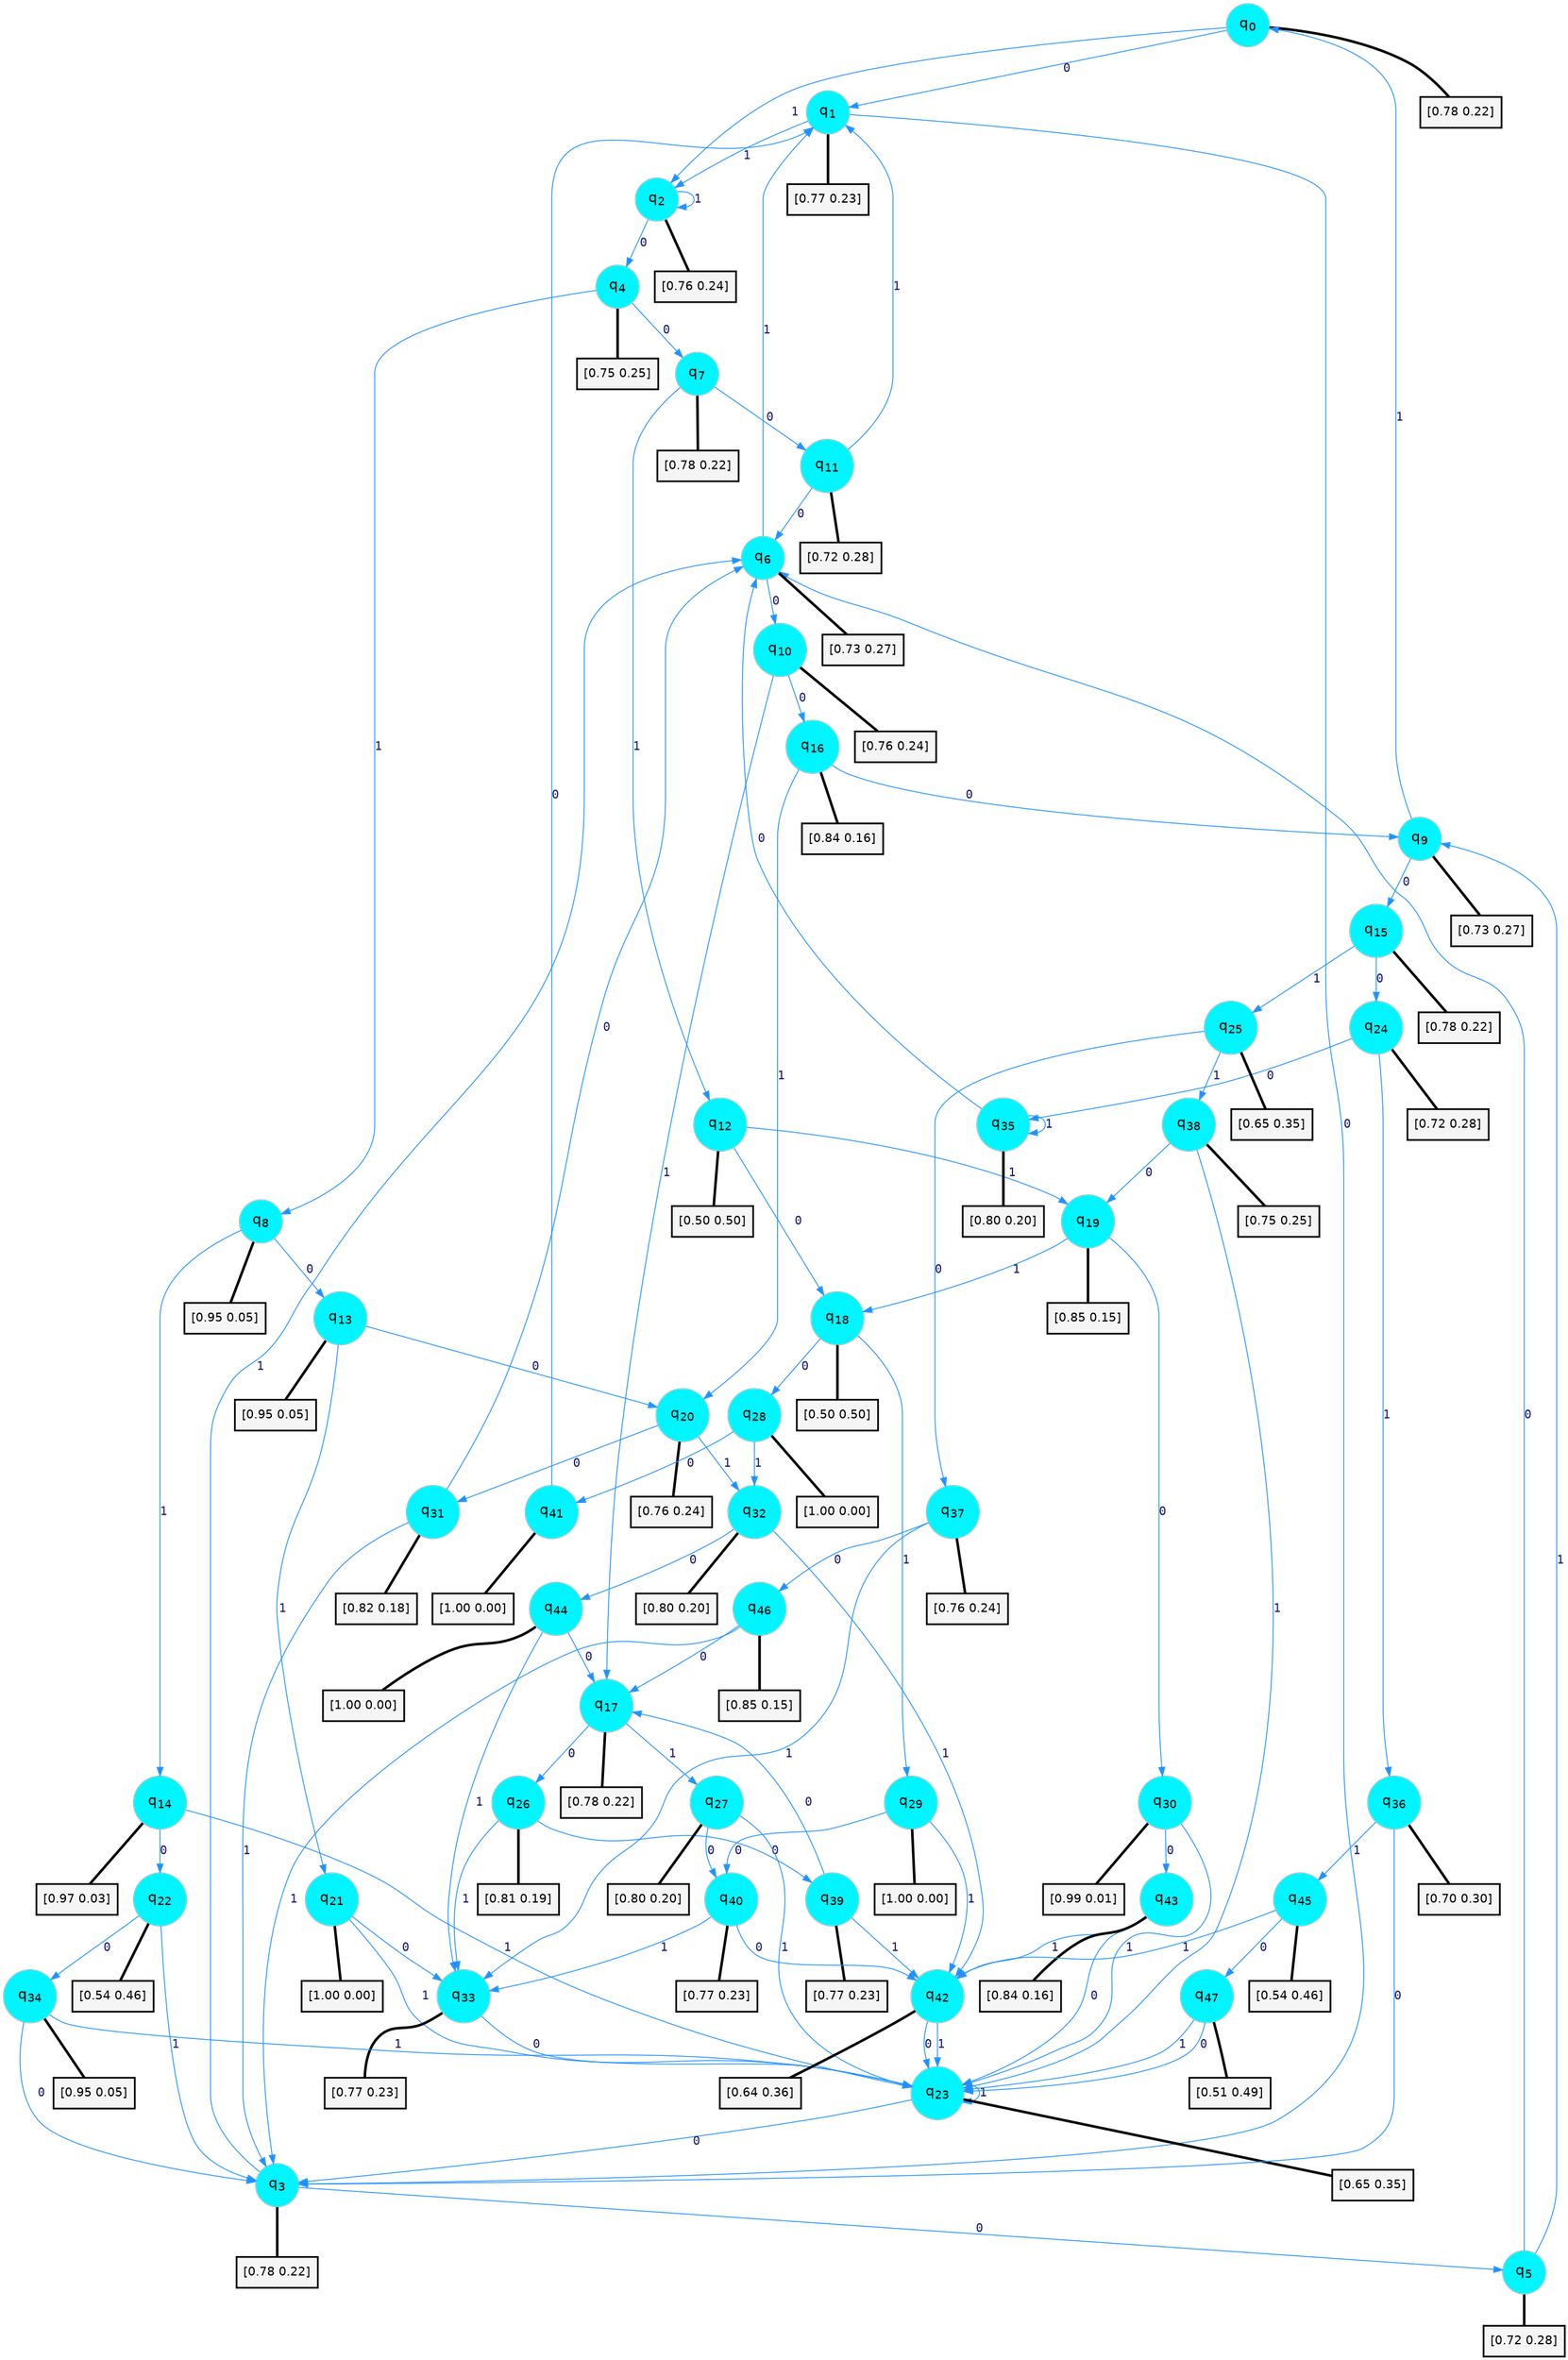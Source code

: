 digraph G {
graph [
bgcolor=transparent, dpi=300, rankdir=TD, size="40,25"];
node [
color=gray, fillcolor=turquoise1, fontcolor=black, fontname=Helvetica, fontsize=16, fontweight=bold, shape=circle, style=filled];
edge [
arrowsize=1, color=dodgerblue1, fontcolor=midnightblue, fontname=courier, fontweight=bold, penwidth=1, style=solid, weight=20];
0[label=<q<SUB>0</SUB>>];
1[label=<q<SUB>1</SUB>>];
2[label=<q<SUB>2</SUB>>];
3[label=<q<SUB>3</SUB>>];
4[label=<q<SUB>4</SUB>>];
5[label=<q<SUB>5</SUB>>];
6[label=<q<SUB>6</SUB>>];
7[label=<q<SUB>7</SUB>>];
8[label=<q<SUB>8</SUB>>];
9[label=<q<SUB>9</SUB>>];
10[label=<q<SUB>10</SUB>>];
11[label=<q<SUB>11</SUB>>];
12[label=<q<SUB>12</SUB>>];
13[label=<q<SUB>13</SUB>>];
14[label=<q<SUB>14</SUB>>];
15[label=<q<SUB>15</SUB>>];
16[label=<q<SUB>16</SUB>>];
17[label=<q<SUB>17</SUB>>];
18[label=<q<SUB>18</SUB>>];
19[label=<q<SUB>19</SUB>>];
20[label=<q<SUB>20</SUB>>];
21[label=<q<SUB>21</SUB>>];
22[label=<q<SUB>22</SUB>>];
23[label=<q<SUB>23</SUB>>];
24[label=<q<SUB>24</SUB>>];
25[label=<q<SUB>25</SUB>>];
26[label=<q<SUB>26</SUB>>];
27[label=<q<SUB>27</SUB>>];
28[label=<q<SUB>28</SUB>>];
29[label=<q<SUB>29</SUB>>];
30[label=<q<SUB>30</SUB>>];
31[label=<q<SUB>31</SUB>>];
32[label=<q<SUB>32</SUB>>];
33[label=<q<SUB>33</SUB>>];
34[label=<q<SUB>34</SUB>>];
35[label=<q<SUB>35</SUB>>];
36[label=<q<SUB>36</SUB>>];
37[label=<q<SUB>37</SUB>>];
38[label=<q<SUB>38</SUB>>];
39[label=<q<SUB>39</SUB>>];
40[label=<q<SUB>40</SUB>>];
41[label=<q<SUB>41</SUB>>];
42[label=<q<SUB>42</SUB>>];
43[label=<q<SUB>43</SUB>>];
44[label=<q<SUB>44</SUB>>];
45[label=<q<SUB>45</SUB>>];
46[label=<q<SUB>46</SUB>>];
47[label=<q<SUB>47</SUB>>];
48[label="[0.78 0.22]", shape=box,fontcolor=black, fontname=Helvetica, fontsize=14, penwidth=2, fillcolor=whitesmoke,color=black];
49[label="[0.77 0.23]", shape=box,fontcolor=black, fontname=Helvetica, fontsize=14, penwidth=2, fillcolor=whitesmoke,color=black];
50[label="[0.76 0.24]", shape=box,fontcolor=black, fontname=Helvetica, fontsize=14, penwidth=2, fillcolor=whitesmoke,color=black];
51[label="[0.78 0.22]", shape=box,fontcolor=black, fontname=Helvetica, fontsize=14, penwidth=2, fillcolor=whitesmoke,color=black];
52[label="[0.75 0.25]", shape=box,fontcolor=black, fontname=Helvetica, fontsize=14, penwidth=2, fillcolor=whitesmoke,color=black];
53[label="[0.72 0.28]", shape=box,fontcolor=black, fontname=Helvetica, fontsize=14, penwidth=2, fillcolor=whitesmoke,color=black];
54[label="[0.73 0.27]", shape=box,fontcolor=black, fontname=Helvetica, fontsize=14, penwidth=2, fillcolor=whitesmoke,color=black];
55[label="[0.78 0.22]", shape=box,fontcolor=black, fontname=Helvetica, fontsize=14, penwidth=2, fillcolor=whitesmoke,color=black];
56[label="[0.95 0.05]", shape=box,fontcolor=black, fontname=Helvetica, fontsize=14, penwidth=2, fillcolor=whitesmoke,color=black];
57[label="[0.73 0.27]", shape=box,fontcolor=black, fontname=Helvetica, fontsize=14, penwidth=2, fillcolor=whitesmoke,color=black];
58[label="[0.76 0.24]", shape=box,fontcolor=black, fontname=Helvetica, fontsize=14, penwidth=2, fillcolor=whitesmoke,color=black];
59[label="[0.72 0.28]", shape=box,fontcolor=black, fontname=Helvetica, fontsize=14, penwidth=2, fillcolor=whitesmoke,color=black];
60[label="[0.50 0.50]", shape=box,fontcolor=black, fontname=Helvetica, fontsize=14, penwidth=2, fillcolor=whitesmoke,color=black];
61[label="[0.95 0.05]", shape=box,fontcolor=black, fontname=Helvetica, fontsize=14, penwidth=2, fillcolor=whitesmoke,color=black];
62[label="[0.97 0.03]", shape=box,fontcolor=black, fontname=Helvetica, fontsize=14, penwidth=2, fillcolor=whitesmoke,color=black];
63[label="[0.78 0.22]", shape=box,fontcolor=black, fontname=Helvetica, fontsize=14, penwidth=2, fillcolor=whitesmoke,color=black];
64[label="[0.84 0.16]", shape=box,fontcolor=black, fontname=Helvetica, fontsize=14, penwidth=2, fillcolor=whitesmoke,color=black];
65[label="[0.78 0.22]", shape=box,fontcolor=black, fontname=Helvetica, fontsize=14, penwidth=2, fillcolor=whitesmoke,color=black];
66[label="[0.50 0.50]", shape=box,fontcolor=black, fontname=Helvetica, fontsize=14, penwidth=2, fillcolor=whitesmoke,color=black];
67[label="[0.85 0.15]", shape=box,fontcolor=black, fontname=Helvetica, fontsize=14, penwidth=2, fillcolor=whitesmoke,color=black];
68[label="[0.76 0.24]", shape=box,fontcolor=black, fontname=Helvetica, fontsize=14, penwidth=2, fillcolor=whitesmoke,color=black];
69[label="[1.00 0.00]", shape=box,fontcolor=black, fontname=Helvetica, fontsize=14, penwidth=2, fillcolor=whitesmoke,color=black];
70[label="[0.54 0.46]", shape=box,fontcolor=black, fontname=Helvetica, fontsize=14, penwidth=2, fillcolor=whitesmoke,color=black];
71[label="[0.65 0.35]", shape=box,fontcolor=black, fontname=Helvetica, fontsize=14, penwidth=2, fillcolor=whitesmoke,color=black];
72[label="[0.72 0.28]", shape=box,fontcolor=black, fontname=Helvetica, fontsize=14, penwidth=2, fillcolor=whitesmoke,color=black];
73[label="[0.65 0.35]", shape=box,fontcolor=black, fontname=Helvetica, fontsize=14, penwidth=2, fillcolor=whitesmoke,color=black];
74[label="[0.81 0.19]", shape=box,fontcolor=black, fontname=Helvetica, fontsize=14, penwidth=2, fillcolor=whitesmoke,color=black];
75[label="[0.80 0.20]", shape=box,fontcolor=black, fontname=Helvetica, fontsize=14, penwidth=2, fillcolor=whitesmoke,color=black];
76[label="[1.00 0.00]", shape=box,fontcolor=black, fontname=Helvetica, fontsize=14, penwidth=2, fillcolor=whitesmoke,color=black];
77[label="[1.00 0.00]", shape=box,fontcolor=black, fontname=Helvetica, fontsize=14, penwidth=2, fillcolor=whitesmoke,color=black];
78[label="[0.99 0.01]", shape=box,fontcolor=black, fontname=Helvetica, fontsize=14, penwidth=2, fillcolor=whitesmoke,color=black];
79[label="[0.82 0.18]", shape=box,fontcolor=black, fontname=Helvetica, fontsize=14, penwidth=2, fillcolor=whitesmoke,color=black];
80[label="[0.80 0.20]", shape=box,fontcolor=black, fontname=Helvetica, fontsize=14, penwidth=2, fillcolor=whitesmoke,color=black];
81[label="[0.77 0.23]", shape=box,fontcolor=black, fontname=Helvetica, fontsize=14, penwidth=2, fillcolor=whitesmoke,color=black];
82[label="[0.95 0.05]", shape=box,fontcolor=black, fontname=Helvetica, fontsize=14, penwidth=2, fillcolor=whitesmoke,color=black];
83[label="[0.80 0.20]", shape=box,fontcolor=black, fontname=Helvetica, fontsize=14, penwidth=2, fillcolor=whitesmoke,color=black];
84[label="[0.70 0.30]", shape=box,fontcolor=black, fontname=Helvetica, fontsize=14, penwidth=2, fillcolor=whitesmoke,color=black];
85[label="[0.76 0.24]", shape=box,fontcolor=black, fontname=Helvetica, fontsize=14, penwidth=2, fillcolor=whitesmoke,color=black];
86[label="[0.75 0.25]", shape=box,fontcolor=black, fontname=Helvetica, fontsize=14, penwidth=2, fillcolor=whitesmoke,color=black];
87[label="[0.77 0.23]", shape=box,fontcolor=black, fontname=Helvetica, fontsize=14, penwidth=2, fillcolor=whitesmoke,color=black];
88[label="[0.77 0.23]", shape=box,fontcolor=black, fontname=Helvetica, fontsize=14, penwidth=2, fillcolor=whitesmoke,color=black];
89[label="[1.00 0.00]", shape=box,fontcolor=black, fontname=Helvetica, fontsize=14, penwidth=2, fillcolor=whitesmoke,color=black];
90[label="[0.64 0.36]", shape=box,fontcolor=black, fontname=Helvetica, fontsize=14, penwidth=2, fillcolor=whitesmoke,color=black];
91[label="[0.84 0.16]", shape=box,fontcolor=black, fontname=Helvetica, fontsize=14, penwidth=2, fillcolor=whitesmoke,color=black];
92[label="[1.00 0.00]", shape=box,fontcolor=black, fontname=Helvetica, fontsize=14, penwidth=2, fillcolor=whitesmoke,color=black];
93[label="[0.54 0.46]", shape=box,fontcolor=black, fontname=Helvetica, fontsize=14, penwidth=2, fillcolor=whitesmoke,color=black];
94[label="[0.85 0.15]", shape=box,fontcolor=black, fontname=Helvetica, fontsize=14, penwidth=2, fillcolor=whitesmoke,color=black];
95[label="[0.51 0.49]", shape=box,fontcolor=black, fontname=Helvetica, fontsize=14, penwidth=2, fillcolor=whitesmoke,color=black];
0->1 [label=0];
0->2 [label=1];
0->48 [arrowhead=none, penwidth=3,color=black];
1->3 [label=0];
1->2 [label=1];
1->49 [arrowhead=none, penwidth=3,color=black];
2->4 [label=0];
2->2 [label=1];
2->50 [arrowhead=none, penwidth=3,color=black];
3->5 [label=0];
3->6 [label=1];
3->51 [arrowhead=none, penwidth=3,color=black];
4->7 [label=0];
4->8 [label=1];
4->52 [arrowhead=none, penwidth=3,color=black];
5->6 [label=0];
5->9 [label=1];
5->53 [arrowhead=none, penwidth=3,color=black];
6->10 [label=0];
6->1 [label=1];
6->54 [arrowhead=none, penwidth=3,color=black];
7->11 [label=0];
7->12 [label=1];
7->55 [arrowhead=none, penwidth=3,color=black];
8->13 [label=0];
8->14 [label=1];
8->56 [arrowhead=none, penwidth=3,color=black];
9->15 [label=0];
9->0 [label=1];
9->57 [arrowhead=none, penwidth=3,color=black];
10->16 [label=0];
10->17 [label=1];
10->58 [arrowhead=none, penwidth=3,color=black];
11->6 [label=0];
11->1 [label=1];
11->59 [arrowhead=none, penwidth=3,color=black];
12->18 [label=0];
12->19 [label=1];
12->60 [arrowhead=none, penwidth=3,color=black];
13->20 [label=0];
13->21 [label=1];
13->61 [arrowhead=none, penwidth=3,color=black];
14->22 [label=0];
14->23 [label=1];
14->62 [arrowhead=none, penwidth=3,color=black];
15->24 [label=0];
15->25 [label=1];
15->63 [arrowhead=none, penwidth=3,color=black];
16->9 [label=0];
16->20 [label=1];
16->64 [arrowhead=none, penwidth=3,color=black];
17->26 [label=0];
17->27 [label=1];
17->65 [arrowhead=none, penwidth=3,color=black];
18->28 [label=0];
18->29 [label=1];
18->66 [arrowhead=none, penwidth=3,color=black];
19->30 [label=0];
19->18 [label=1];
19->67 [arrowhead=none, penwidth=3,color=black];
20->31 [label=0];
20->32 [label=1];
20->68 [arrowhead=none, penwidth=3,color=black];
21->33 [label=0];
21->23 [label=1];
21->69 [arrowhead=none, penwidth=3,color=black];
22->34 [label=0];
22->3 [label=1];
22->70 [arrowhead=none, penwidth=3,color=black];
23->3 [label=0];
23->23 [label=1];
23->71 [arrowhead=none, penwidth=3,color=black];
24->35 [label=0];
24->36 [label=1];
24->72 [arrowhead=none, penwidth=3,color=black];
25->37 [label=0];
25->38 [label=1];
25->73 [arrowhead=none, penwidth=3,color=black];
26->39 [label=0];
26->33 [label=1];
26->74 [arrowhead=none, penwidth=3,color=black];
27->40 [label=0];
27->23 [label=1];
27->75 [arrowhead=none, penwidth=3,color=black];
28->41 [label=0];
28->32 [label=1];
28->76 [arrowhead=none, penwidth=3,color=black];
29->40 [label=0];
29->42 [label=1];
29->77 [arrowhead=none, penwidth=3,color=black];
30->43 [label=0];
30->23 [label=1];
30->78 [arrowhead=none, penwidth=3,color=black];
31->6 [label=0];
31->3 [label=1];
31->79 [arrowhead=none, penwidth=3,color=black];
32->44 [label=0];
32->42 [label=1];
32->80 [arrowhead=none, penwidth=3,color=black];
33->23 [label=0];
33->81 [arrowhead=none, penwidth=3,color=black];
34->3 [label=0];
34->23 [label=1];
34->82 [arrowhead=none, penwidth=3,color=black];
35->6 [label=0];
35->35 [label=1];
35->83 [arrowhead=none, penwidth=3,color=black];
36->3 [label=0];
36->45 [label=1];
36->84 [arrowhead=none, penwidth=3,color=black];
37->46 [label=0];
37->33 [label=1];
37->85 [arrowhead=none, penwidth=3,color=black];
38->19 [label=0];
38->23 [label=1];
38->86 [arrowhead=none, penwidth=3,color=black];
39->17 [label=0];
39->42 [label=1];
39->87 [arrowhead=none, penwidth=3,color=black];
40->42 [label=0];
40->33 [label=1];
40->88 [arrowhead=none, penwidth=3,color=black];
41->1 [label=0];
41->89 [arrowhead=none, penwidth=3,color=black];
42->23 [label=0];
42->23 [label=1];
42->90 [arrowhead=none, penwidth=3,color=black];
43->23 [label=0];
43->42 [label=1];
43->91 [arrowhead=none, penwidth=3,color=black];
44->17 [label=0];
44->33 [label=1];
44->92 [arrowhead=none, penwidth=3,color=black];
45->47 [label=0];
45->42 [label=1];
45->93 [arrowhead=none, penwidth=3,color=black];
46->17 [label=0];
46->3 [label=1];
46->94 [arrowhead=none, penwidth=3,color=black];
47->23 [label=0];
47->23 [label=1];
47->95 [arrowhead=none, penwidth=3,color=black];
}
